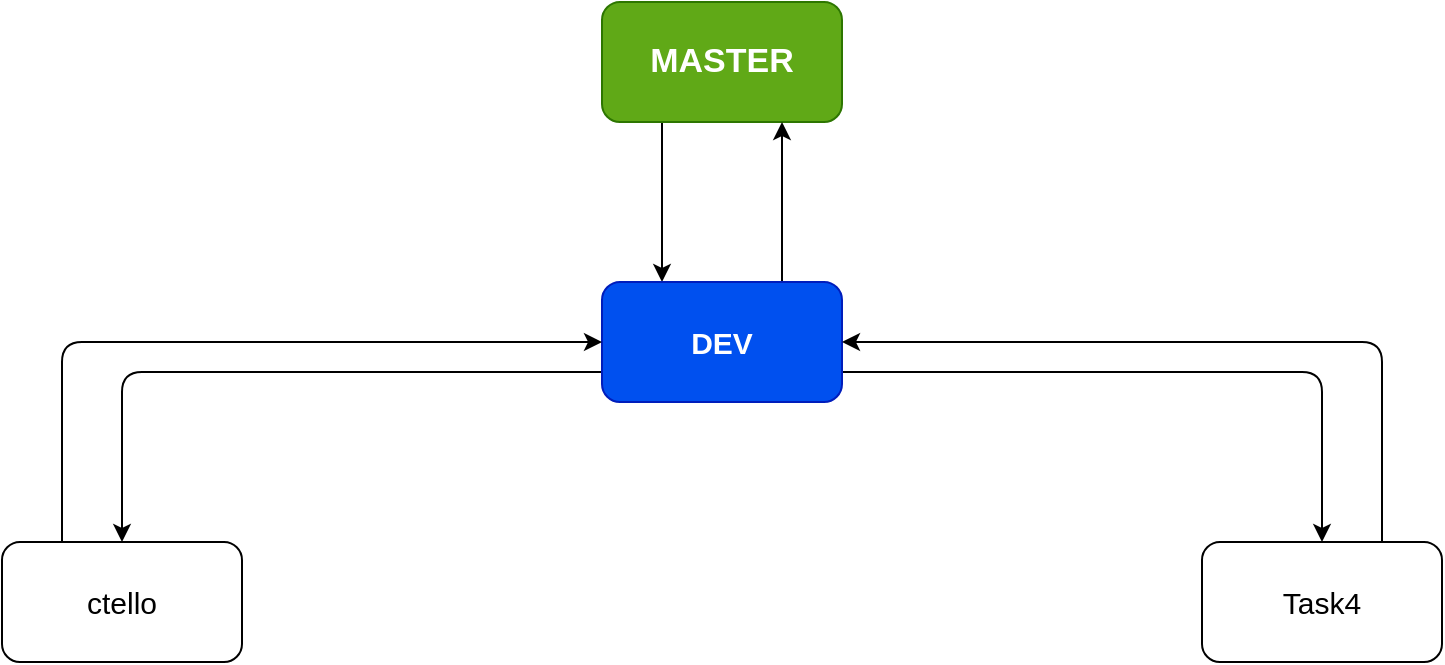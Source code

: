 <mxfile>
    <diagram id="O2I0O4hCzmS-WGXY3LtG" name="Page-1">
        <mxGraphModel dx="953" dy="463" grid="1" gridSize="10" guides="1" tooltips="1" connect="1" arrows="1" fold="1" page="1" pageScale="1" pageWidth="850" pageHeight="1100" math="0" shadow="0">
            <root>
                <mxCell id="0"/>
                <mxCell id="1" parent="0"/>
                <mxCell id="14" style="edgeStyle=none;html=1;exitX=0.25;exitY=1;exitDx=0;exitDy=0;entryX=0.25;entryY=0;entryDx=0;entryDy=0;fontSize=15;" edge="1" parent="1" source="11" target="12">
                    <mxGeometry relative="1" as="geometry"/>
                </mxCell>
                <mxCell id="11" value="&lt;b&gt;&lt;font style=&quot;font-size: 17px&quot;&gt;MASTER&lt;/font&gt;&lt;/b&gt;" style="rounded=1;whiteSpace=wrap;html=1;fillColor=#60a917;fontColor=#ffffff;strokeColor=#2D7600;" vertex="1" parent="1">
                    <mxGeometry x="340" y="50" width="120" height="60" as="geometry"/>
                </mxCell>
                <mxCell id="27" style="edgeStyle=orthogonalEdgeStyle;html=1;exitX=0.75;exitY=0;exitDx=0;exitDy=0;entryX=0.75;entryY=1;entryDx=0;entryDy=0;fontSize=15;" edge="1" parent="1" source="12" target="11">
                    <mxGeometry relative="1" as="geometry"/>
                </mxCell>
                <mxCell id="28" style="edgeStyle=orthogonalEdgeStyle;html=1;exitX=0;exitY=0.75;exitDx=0;exitDy=0;entryX=0.5;entryY=0;entryDx=0;entryDy=0;fontSize=15;" edge="1" parent="1" source="12" target="16">
                    <mxGeometry relative="1" as="geometry"/>
                </mxCell>
                <mxCell id="29" style="edgeStyle=orthogonalEdgeStyle;html=1;exitX=1;exitY=0.75;exitDx=0;exitDy=0;entryX=0.5;entryY=0;entryDx=0;entryDy=0;fontSize=15;" edge="1" parent="1" source="12" target="18">
                    <mxGeometry relative="1" as="geometry"/>
                </mxCell>
                <mxCell id="12" value="&lt;b&gt;&lt;font style=&quot;font-size: 15px&quot;&gt;DEV&lt;/font&gt;&lt;/b&gt;" style="whiteSpace=wrap;html=1;rounded=1;fillColor=#0050ef;fontColor=#ffffff;strokeColor=#001DBC;" vertex="1" parent="1">
                    <mxGeometry x="340" y="190" width="120" height="60" as="geometry"/>
                </mxCell>
                <mxCell id="23" style="edgeStyle=orthogonalEdgeStyle;html=1;exitX=0.25;exitY=0;exitDx=0;exitDy=0;entryX=0;entryY=0.5;entryDx=0;entryDy=0;fontSize=15;" edge="1" parent="1" source="16" target="12">
                    <mxGeometry relative="1" as="geometry"/>
                </mxCell>
                <mxCell id="16" value="ctello" style="rounded=1;whiteSpace=wrap;html=1;fontSize=15;" vertex="1" parent="1">
                    <mxGeometry x="40" y="320" width="120" height="60" as="geometry"/>
                </mxCell>
                <mxCell id="26" style="edgeStyle=orthogonalEdgeStyle;html=1;exitX=0.75;exitY=0;exitDx=0;exitDy=0;entryX=1;entryY=0.5;entryDx=0;entryDy=0;fontSize=15;" edge="1" parent="1" source="18" target="12">
                    <mxGeometry relative="1" as="geometry"/>
                </mxCell>
                <mxCell id="18" value="Task4" style="rounded=1;whiteSpace=wrap;html=1;fontSize=15;" vertex="1" parent="1">
                    <mxGeometry x="640" y="320" width="120" height="60" as="geometry"/>
                </mxCell>
            </root>
        </mxGraphModel>
    </diagram>
    <diagram id="V036bXzcEBedmJDMJvnJ" name="Page-2">
        <mxGraphModel dx="953" dy="553" grid="1" gridSize="10" guides="1" tooltips="1" connect="1" arrows="1" fold="1" page="1" pageScale="1" pageWidth="850" pageHeight="1100" math="0" shadow="0">
            <root>
                <mxCell id="fcUFj_cp-qYxW45G3Q3I-0"/>
                <mxCell id="fcUFj_cp-qYxW45G3Q3I-1" parent="fcUFj_cp-qYxW45G3Q3I-0"/>
                <mxCell id="fcUFj_cp-qYxW45G3Q3I-4" value="" style="edgeStyle=orthogonalEdgeStyle;html=1;fontSize=15;" edge="1" parent="fcUFj_cp-qYxW45G3Q3I-1" source="fcUFj_cp-qYxW45G3Q3I-2" target="fcUFj_cp-qYxW45G3Q3I-3">
                    <mxGeometry relative="1" as="geometry"/>
                </mxCell>
                <mxCell id="fcUFj_cp-qYxW45G3Q3I-2" value="Encargado de &lt;br&gt;Crear &lt;br&gt;Repositorio" style="shape=umlActor;verticalLabelPosition=bottom;verticalAlign=top;html=1;outlineConnect=0;fontSize=15;" vertex="1" parent="fcUFj_cp-qYxW45G3Q3I-1">
                    <mxGeometry x="40" y="40" width="30" height="60" as="geometry"/>
                </mxCell>
                <mxCell id="fcUFj_cp-qYxW45G3Q3I-6" value="" style="edgeStyle=orthogonalEdgeStyle;html=1;fontSize=15;" edge="1" parent="fcUFj_cp-qYxW45G3Q3I-1" source="fcUFj_cp-qYxW45G3Q3I-3" target="fcUFj_cp-qYxW45G3Q3I-5">
                    <mxGeometry relative="1" as="geometry"/>
                </mxCell>
                <mxCell id="fcUFj_cp-qYxW45G3Q3I-3" value="Crear Repositorio en GitHub" style="whiteSpace=wrap;html=1;fontSize=15;verticalAlign=top;" vertex="1" parent="fcUFj_cp-qYxW45G3Q3I-1">
                    <mxGeometry x="160" y="40" width="120" height="60" as="geometry"/>
                </mxCell>
                <mxCell id="fcUFj_cp-qYxW45G3Q3I-8" value="" style="edgeStyle=orthogonalEdgeStyle;html=1;fontSize=15;" edge="1" parent="fcUFj_cp-qYxW45G3Q3I-1" source="fcUFj_cp-qYxW45G3Q3I-5" target="fcUFj_cp-qYxW45G3Q3I-7">
                    <mxGeometry relative="1" as="geometry"/>
                </mxCell>
                <mxCell id="fcUFj_cp-qYxW45G3Q3I-5" value="Crear Carpeta en su computador" style="whiteSpace=wrap;html=1;fontSize=15;verticalAlign=top;" vertex="1" parent="fcUFj_cp-qYxW45G3Q3I-1">
                    <mxGeometry x="360" y="40" width="120" height="60" as="geometry"/>
                </mxCell>
                <mxCell id="fcUFj_cp-qYxW45G3Q3I-10" value="" style="edgeStyle=orthogonalEdgeStyle;html=1;fontSize=15;" edge="1" parent="fcUFj_cp-qYxW45G3Q3I-1" source="fcUFj_cp-qYxW45G3Q3I-7" target="fcUFj_cp-qYxW45G3Q3I-9">
                    <mxGeometry relative="1" as="geometry"/>
                </mxCell>
                <mxCell id="fcUFj_cp-qYxW45G3Q3I-7" value="Pararse en la carpeta por medio de la consola" style="whiteSpace=wrap;html=1;fontSize=15;verticalAlign=top;" vertex="1" parent="fcUFj_cp-qYxW45G3Q3I-1">
                    <mxGeometry x="560" y="30" width="120" height="80" as="geometry"/>
                </mxCell>
                <mxCell id="fcUFj_cp-qYxW45G3Q3I-12" value="" style="edgeStyle=orthogonalEdgeStyle;html=1;fontSize=15;" edge="1" parent="fcUFj_cp-qYxW45G3Q3I-1" source="fcUFj_cp-qYxW45G3Q3I-9" target="fcUFj_cp-qYxW45G3Q3I-11">
                    <mxGeometry relative="1" as="geometry"/>
                </mxCell>
                <mxCell id="fcUFj_cp-qYxW45G3Q3I-9" value="git init&lt;br&gt;crear archivo&lt;br&gt;git add .&lt;br&gt;git commit -m &quot;comentario&quot;&lt;br&gt;git remote add origin urlRepo&lt;br&gt;git push -u origin nombreRama" style="whiteSpace=wrap;html=1;fontSize=15;verticalAlign=top;" vertex="1" parent="fcUFj_cp-qYxW45G3Q3I-1">
                    <mxGeometry x="480" y="200" width="280" height="130" as="geometry"/>
                </mxCell>
                <mxCell id="fcUFj_cp-qYxW45G3Q3I-14" value="" style="edgeStyle=orthogonalEdgeStyle;html=1;fontSize=15;" edge="1" parent="fcUFj_cp-qYxW45G3Q3I-1" source="fcUFj_cp-qYxW45G3Q3I-11" target="fcUFj_cp-qYxW45G3Q3I-13">
                    <mxGeometry relative="1" as="geometry"/>
                </mxCell>
                <mxCell id="fcUFj_cp-qYxW45G3Q3I-11" value="Entrar a GitHub y Validar que si estan los cambios y la rama" style="whiteSpace=wrap;html=1;fontSize=15;verticalAlign=top;" vertex="1" parent="fcUFj_cp-qYxW45G3Q3I-1">
                    <mxGeometry x="260" y="235" width="180" height="60" as="geometry"/>
                </mxCell>
                <mxCell id="fcUFj_cp-qYxW45G3Q3I-16" value="" style="edgeStyle=orthogonalEdgeStyle;html=1;fontSize=15;" edge="1" parent="fcUFj_cp-qYxW45G3Q3I-1" source="fcUFj_cp-qYxW45G3Q3I-13" target="fcUFj_cp-qYxW45G3Q3I-15">
                    <mxGeometry relative="1" as="geometry"/>
                </mxCell>
                <mxCell id="fcUFj_cp-qYxW45G3Q3I-13" value="No tocar Rama Master -Main" style="whiteSpace=wrap;html=1;fontSize=15;verticalAlign=top;fillColor=#FF6666;fontColor=#ffffff;strokeColor=#6F0000;" vertex="1" parent="fcUFj_cp-qYxW45G3Q3I-1">
                    <mxGeometry x="80" y="227.5" width="102.5" height="75" as="geometry"/>
                </mxCell>
                <mxCell id="fcUFj_cp-qYxW45G3Q3I-18" value="" style="edgeStyle=orthogonalEdgeStyle;html=1;fontSize=15;" edge="1" parent="fcUFj_cp-qYxW45G3Q3I-1" source="fcUFj_cp-qYxW45G3Q3I-15" target="fcUFj_cp-qYxW45G3Q3I-17">
                    <mxGeometry relative="1" as="geometry"/>
                </mxCell>
                <mxCell id="fcUFj_cp-qYxW45G3Q3I-15" value="Parado en master o main -&amp;gt; Crear rama dev:&lt;br&gt;git checkout -b dev" style="whiteSpace=wrap;html=1;fontSize=15;verticalAlign=top;" vertex="1" parent="fcUFj_cp-qYxW45G3Q3I-1">
                    <mxGeometry x="53.75" y="390" width="155" height="80" as="geometry"/>
                </mxCell>
                <mxCell id="QM1zfaT-gF1fGKDAiKSs-1" value="" style="edgeStyle=orthogonalEdgeStyle;html=1;fontSize=15;" edge="1" parent="fcUFj_cp-qYxW45G3Q3I-1" source="fcUFj_cp-qYxW45G3Q3I-17" target="QM1zfaT-gF1fGKDAiKSs-0">
                    <mxGeometry relative="1" as="geometry"/>
                </mxCell>
                <mxCell id="fcUFj_cp-qYxW45G3Q3I-17" value="Subir Rama dev:&lt;br&gt;git push -u origin dev" style="whiteSpace=wrap;html=1;fontSize=15;verticalAlign=top;" vertex="1" parent="fcUFj_cp-qYxW45G3Q3I-1">
                    <mxGeometry x="312.5" y="400" width="147.5" height="60" as="geometry"/>
                </mxCell>
                <mxCell id="QM1zfaT-gF1fGKDAiKSs-0" value="&lt;b style=&quot;font-size: 16px&quot;&gt;En este punto que validando el Repositorio exista Master y Dev&lt;br&gt;Se puede iniciar a agregar a los amigos.&lt;br&gt;&lt;br&gt;settings -&amp;gt; collaborators&lt;br&gt;&lt;/b&gt;" style="whiteSpace=wrap;html=1;fontSize=15;verticalAlign=top;fillColor=#60a917;fontColor=#ffffff;strokeColor=#2D7600;" vertex="1" parent="fcUFj_cp-qYxW45G3Q3I-1">
                    <mxGeometry x="553.75" y="362.5" width="256.25" height="135" as="geometry"/>
                </mxCell>
                <mxCell id="QM1zfaT-gF1fGKDAiKSs-6" value="" style="edgeStyle=orthogonalEdgeStyle;html=1;fontSize=16;" edge="1" parent="fcUFj_cp-qYxW45G3Q3I-1" source="QM1zfaT-gF1fGKDAiKSs-4" target="QM1zfaT-gF1fGKDAiKSs-5">
                    <mxGeometry relative="1" as="geometry"/>
                </mxCell>
                <mxCell id="QM1zfaT-gF1fGKDAiKSs-4" value="Colaboradores" style="shape=umlActor;verticalLabelPosition=bottom;verticalAlign=top;html=1;outlineConnect=0;fontSize=16;fillColor=#FFFFFF;" vertex="1" parent="fcUFj_cp-qYxW45G3Q3I-1">
                    <mxGeometry x="40" y="550" width="30" height="60" as="geometry"/>
                </mxCell>
                <mxCell id="QM1zfaT-gF1fGKDAiKSs-8" value="" style="edgeStyle=orthogonalEdgeStyle;html=1;fontSize=16;" edge="1" parent="fcUFj_cp-qYxW45G3Q3I-1" source="QM1zfaT-gF1fGKDAiKSs-5" target="QM1zfaT-gF1fGKDAiKSs-7">
                    <mxGeometry relative="1" as="geometry"/>
                </mxCell>
                <mxCell id="QM1zfaT-gF1fGKDAiKSs-5" value="Revisar el Correo y aceptar invitaciòn" style="whiteSpace=wrap;html=1;fontSize=16;verticalAlign=top;" vertex="1" parent="fcUFj_cp-qYxW45G3Q3I-1">
                    <mxGeometry x="150" y="550" width="120" height="90" as="geometry"/>
                </mxCell>
                <mxCell id="QM1zfaT-gF1fGKDAiKSs-10" value="" style="edgeStyle=orthogonalEdgeStyle;html=1;fontSize=16;" edge="1" parent="fcUFj_cp-qYxW45G3Q3I-1" source="QM1zfaT-gF1fGKDAiKSs-7" target="QM1zfaT-gF1fGKDAiKSs-9">
                    <mxGeometry relative="1" as="geometry"/>
                </mxCell>
                <mxCell id="QM1zfaT-gF1fGKDAiKSs-7" value="Ingresar a la Url del Repositorio" style="whiteSpace=wrap;html=1;fontSize=16;verticalAlign=top;" vertex="1" parent="fcUFj_cp-qYxW45G3Q3I-1">
                    <mxGeometry x="350" y="565" width="120" height="60" as="geometry"/>
                </mxCell>
                <mxCell id="QM1zfaT-gF1fGKDAiKSs-12" value="" style="edgeStyle=orthogonalEdgeStyle;html=1;fontSize=16;" edge="1" parent="fcUFj_cp-qYxW45G3Q3I-1" source="QM1zfaT-gF1fGKDAiKSs-9" target="QM1zfaT-gF1fGKDAiKSs-11">
                    <mxGeometry relative="1" as="geometry"/>
                </mxCell>
                <mxCell id="QM1zfaT-gF1fGKDAiKSs-9" value="Copiar del boton verde la URL" style="whiteSpace=wrap;html=1;fontSize=16;verticalAlign=top;" vertex="1" parent="fcUFj_cp-qYxW45G3Q3I-1">
                    <mxGeometry x="550" y="565" width="120" height="60" as="geometry"/>
                </mxCell>
                <mxCell id="QM1zfaT-gF1fGKDAiKSs-14" value="" style="edgeStyle=orthogonalEdgeStyle;html=1;fontSize=16;" edge="1" parent="fcUFj_cp-qYxW45G3Q3I-1" source="QM1zfaT-gF1fGKDAiKSs-11" target="QM1zfaT-gF1fGKDAiKSs-13">
                    <mxGeometry relative="1" as="geometry"/>
                </mxCell>
                <mxCell id="QM1zfaT-gF1fGKDAiKSs-11" value="Clonar Repositorio:&lt;br&gt;git clone Url" style="whiteSpace=wrap;html=1;fontSize=16;verticalAlign=top;" vertex="1" parent="fcUFj_cp-qYxW45G3Q3I-1">
                    <mxGeometry x="530" y="700" width="160" height="60" as="geometry"/>
                </mxCell>
                <mxCell id="QM1zfaT-gF1fGKDAiKSs-16" value="" style="edgeStyle=orthogonalEdgeStyle;html=1;fontSize=16;" edge="1" parent="fcUFj_cp-qYxW45G3Q3I-1" source="QM1zfaT-gF1fGKDAiKSs-13" target="QM1zfaT-gF1fGKDAiKSs-15">
                    <mxGeometry relative="1" as="geometry"/>
                </mxCell>
                <mxCell id="QM1zfaT-gF1fGKDAiKSs-13" value="Pararse en Dev:&lt;br&gt;git checkout dev" style="whiteSpace=wrap;html=1;fontSize=16;verticalAlign=top;" vertex="1" parent="fcUFj_cp-qYxW45G3Q3I-1">
                    <mxGeometry x="310" y="700" width="120" height="60" as="geometry"/>
                </mxCell>
                <mxCell id="QM1zfaT-gF1fGKDAiKSs-18" value="" style="edgeStyle=orthogonalEdgeStyle;html=1;fontSize=16;" edge="1" parent="fcUFj_cp-qYxW45G3Q3I-1" source="QM1zfaT-gF1fGKDAiKSs-15" target="QM1zfaT-gF1fGKDAiKSs-17">
                    <mxGeometry relative="1" as="geometry"/>
                </mxCell>
                <mxCell id="QM1zfaT-gF1fGKDAiKSs-15" value="Crear Rama Propia:&lt;br&gt;git checkout -b nombreRama" style="whiteSpace=wrap;html=1;fontSize=16;verticalAlign=top;" vertex="1" parent="fcUFj_cp-qYxW45G3Q3I-1">
                    <mxGeometry x="40" y="695" width="190" height="70" as="geometry"/>
                </mxCell>
                <mxCell id="QM1zfaT-gF1fGKDAiKSs-20" value="" style="edgeStyle=orthogonalEdgeStyle;html=1;fontSize=16;" edge="1" parent="fcUFj_cp-qYxW45G3Q3I-1" source="QM1zfaT-gF1fGKDAiKSs-17" target="QM1zfaT-gF1fGKDAiKSs-19">
                    <mxGeometry relative="1" as="geometry"/>
                </mxCell>
                <mxCell id="QM1zfaT-gF1fGKDAiKSs-17" value="trabajo y hago mis cambios, y subo mi propia rama:&lt;br&gt;git add .&lt;br&gt;git commit -m &quot;comentario&quot;&lt;br&gt;git push -u origin nombreRama" style="whiteSpace=wrap;html=1;fontSize=16;verticalAlign=top;" vertex="1" parent="fcUFj_cp-qYxW45G3Q3I-1">
                    <mxGeometry x="18" y="840" width="232.5" height="140" as="geometry"/>
                </mxCell>
                <mxCell id="QM1zfaT-gF1fGKDAiKSs-22" value="" style="edgeStyle=orthogonalEdgeStyle;html=1;fontSize=16;" edge="1" parent="fcUFj_cp-qYxW45G3Q3I-1" source="QM1zfaT-gF1fGKDAiKSs-19" target="QM1zfaT-gF1fGKDAiKSs-21">
                    <mxGeometry relative="1" as="geometry"/>
                </mxCell>
                <mxCell id="QM1zfaT-gF1fGKDAiKSs-19" value="en GitHub Genero un Pull Request Desde mi Rama contra dev" style="whiteSpace=wrap;html=1;fontSize=16;verticalAlign=top;" vertex="1" parent="fcUFj_cp-qYxW45G3Q3I-1">
                    <mxGeometry x="360" y="865" width="213.25" height="90" as="geometry"/>
                </mxCell>
                <mxCell id="QM1zfaT-gF1fGKDAiKSs-24" value="" style="edgeStyle=orthogonalEdgeStyle;html=1;fontSize=16;" edge="1" parent="fcUFj_cp-qYxW45G3Q3I-1" source="QM1zfaT-gF1fGKDAiKSs-21" target="QM1zfaT-gF1fGKDAiKSs-23">
                    <mxGeometry relative="1" as="geometry"/>
                </mxCell>
                <mxCell id="QM1zfaT-gF1fGKDAiKSs-21" value="Despues de hacer el Merge avisar a los compañeros" style="whiteSpace=wrap;html=1;fontSize=16;verticalAlign=top;" vertex="1" parent="fcUFj_cp-qYxW45G3Q3I-1">
                    <mxGeometry x="699.88" y="865" width="120" height="90" as="geometry"/>
                </mxCell>
                <mxCell id="QM1zfaT-gF1fGKDAiKSs-26" value="" style="edgeStyle=orthogonalEdgeStyle;html=1;fontSize=23;" edge="1" parent="fcUFj_cp-qYxW45G3Q3I-1" source="QM1zfaT-gF1fGKDAiKSs-23" target="QM1zfaT-gF1fGKDAiKSs-25">
                    <mxGeometry relative="1" as="geometry"/>
                </mxCell>
                <mxCell id="QM1zfaT-gF1fGKDAiKSs-23" value="&lt;b style=&quot;font-size: 23px&quot;&gt;Todos hace pull de dev:&lt;br&gt;git pull origin dev&lt;/b&gt;" style="whiteSpace=wrap;html=1;fontSize=16;verticalAlign=top;" vertex="1" parent="fcUFj_cp-qYxW45G3Q3I-1">
                    <mxGeometry x="450" y="1050" width="369.88" height="70" as="geometry"/>
                </mxCell>
                <mxCell id="QM1zfaT-gF1fGKDAiKSs-25" value="Continuar con este mismo orden" style="whiteSpace=wrap;html=1;fontSize=16;verticalAlign=top;" vertex="1" parent="fcUFj_cp-qYxW45G3Q3I-1">
                    <mxGeometry x="131.5" y="1052" width="120" height="65" as="geometry"/>
                </mxCell>
            </root>
        </mxGraphModel>
    </diagram>
</mxfile>